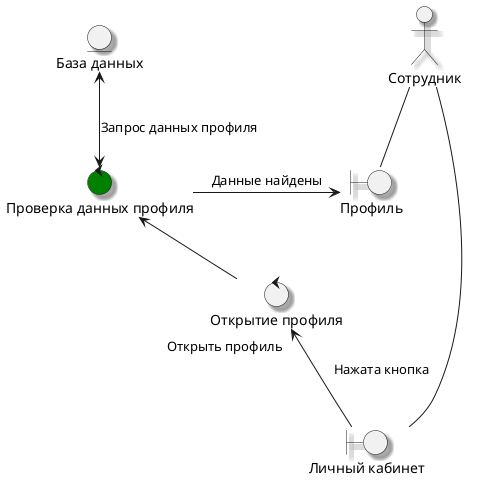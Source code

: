 @startuml
skinparam Shadowing true
actor "Сотрудник" as employee
boundary "Личный кабинет" as personalCabinet
boundary "Профиль" as profile

control "Проверка данных профиля" as checkProfileData #Green
control "Открытие профиля" as openProfile
entity "База данных" as database

employee -r- personalCabinet
employee -- profile
personalCabinet -u-> openProfile : Нажата кнопка\n"Открыть профиль"
openProfile -u-> checkProfileData
checkProfileData <-u-> database : Запрос данных профиля
checkProfileData -r-> profile : Данные найдены

@enduml